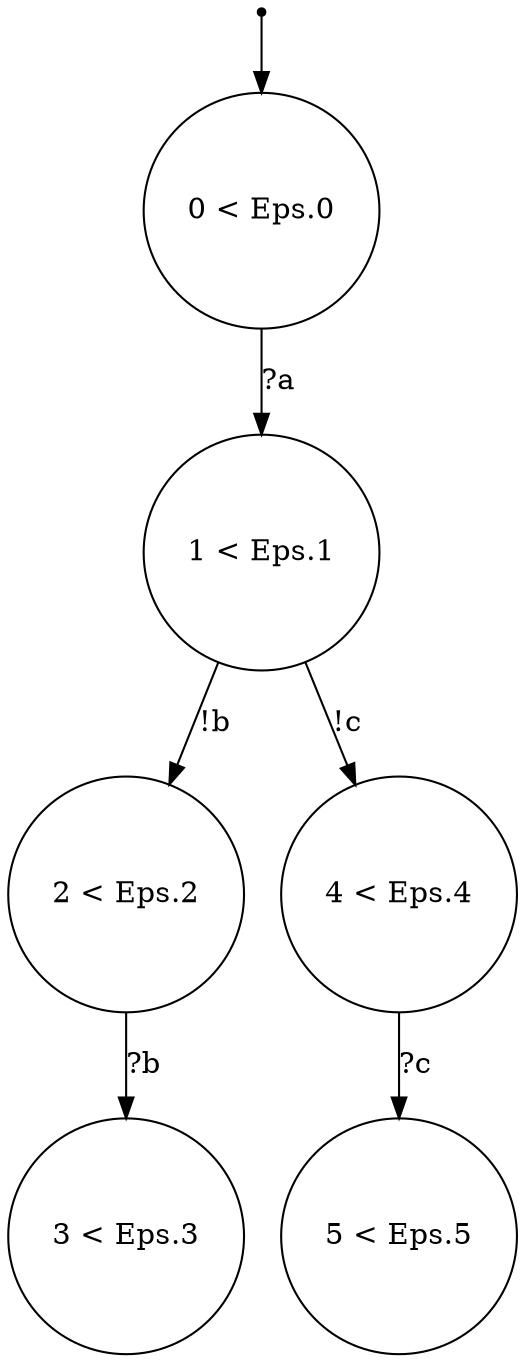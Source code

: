 digraph {
 node [shape=point] ENTRY
 node [shape=circle]
2 [label="2 < Eps.2
"]
5 [label="5 < Eps.5
"]
1 [label="1 < Eps.1
"]
3 [label="3 < Eps.3
"]
4 [label="4 < Eps.4
"]
0 [label="0 < Eps.0
"]
ENTRY -> 0
0 -> 1 [label="?a"]
1 -> 4 [label="!c"]
2 -> 3 [label="?b"]
4 -> 5 [label="?c"]
1 -> 2 [label="!b"]

}